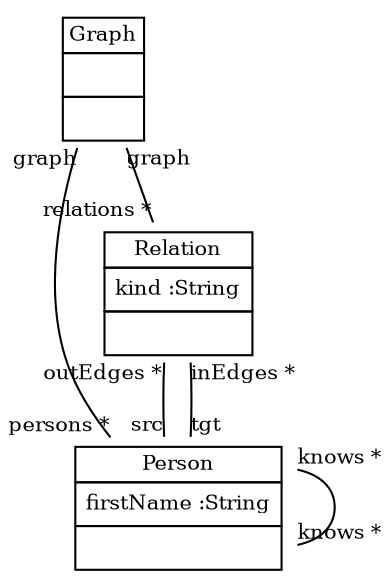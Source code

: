 
 digraph ClassDiagram {
    node [shape = none, fontsize = 10]; 
    edge [fontsize = 10];
    
    
    _Graph [label=<<table border='0' cellborder='1' cellspacing='0'> <tr> <td HREF="../src/Graph.java">Graph</td> </tr> <tr><td><table border='0' cellborder='0' cellspacing='0'> <tr><td> </td></tr> </table></td></tr> <tr><td><table border='0' cellborder='0' cellspacing='0'> <tr><td> </td></tr> </table></td></tr> </table>>];
    _Person [label=<<table border='0' cellborder='1' cellspacing='0'> <tr> <td HREF="../src/Person.java">Person</td> </tr> <tr><td><table border='0' cellborder='0' cellspacing='0'> <tr><td align='left'>firstName :String</td></tr>  </table></td></tr> <tr><td><table border='0' cellborder='0' cellspacing='0'> <tr><td> </td></tr> </table></td></tr> </table>>];
    _Relation [label=<<table border='0' cellborder='1' cellspacing='0'> <tr> <td HREF="../src/Relation.java">Relation</td> </tr> <tr><td><table border='0' cellborder='0' cellspacing='0'> <tr><td align='left'>kind :String</td></tr>  </table></td></tr> <tr><td><table border='0' cellborder='0' cellspacing='0'> <tr><td> </td></tr> </table></td></tr> </table>>];
    
    
    
    _Graph -> _Person [headlabel = "persons *" taillabel = "graph" arrowhead = "none" ];
    _Graph -> _Relation [headlabel = "relations *" taillabel = "graph" arrowhead = "none" ];
    _Relation -> _Person [headlabel = "src" taillabel = "outEdges *" arrowhead = "none" ];
    _Relation -> _Person [headlabel = "tgt" taillabel = "inEdges *" arrowhead = "none" ];
    _Person -> _Person [headlabel = "knows *" taillabel = "knows *" arrowhead = "none" ];
}
